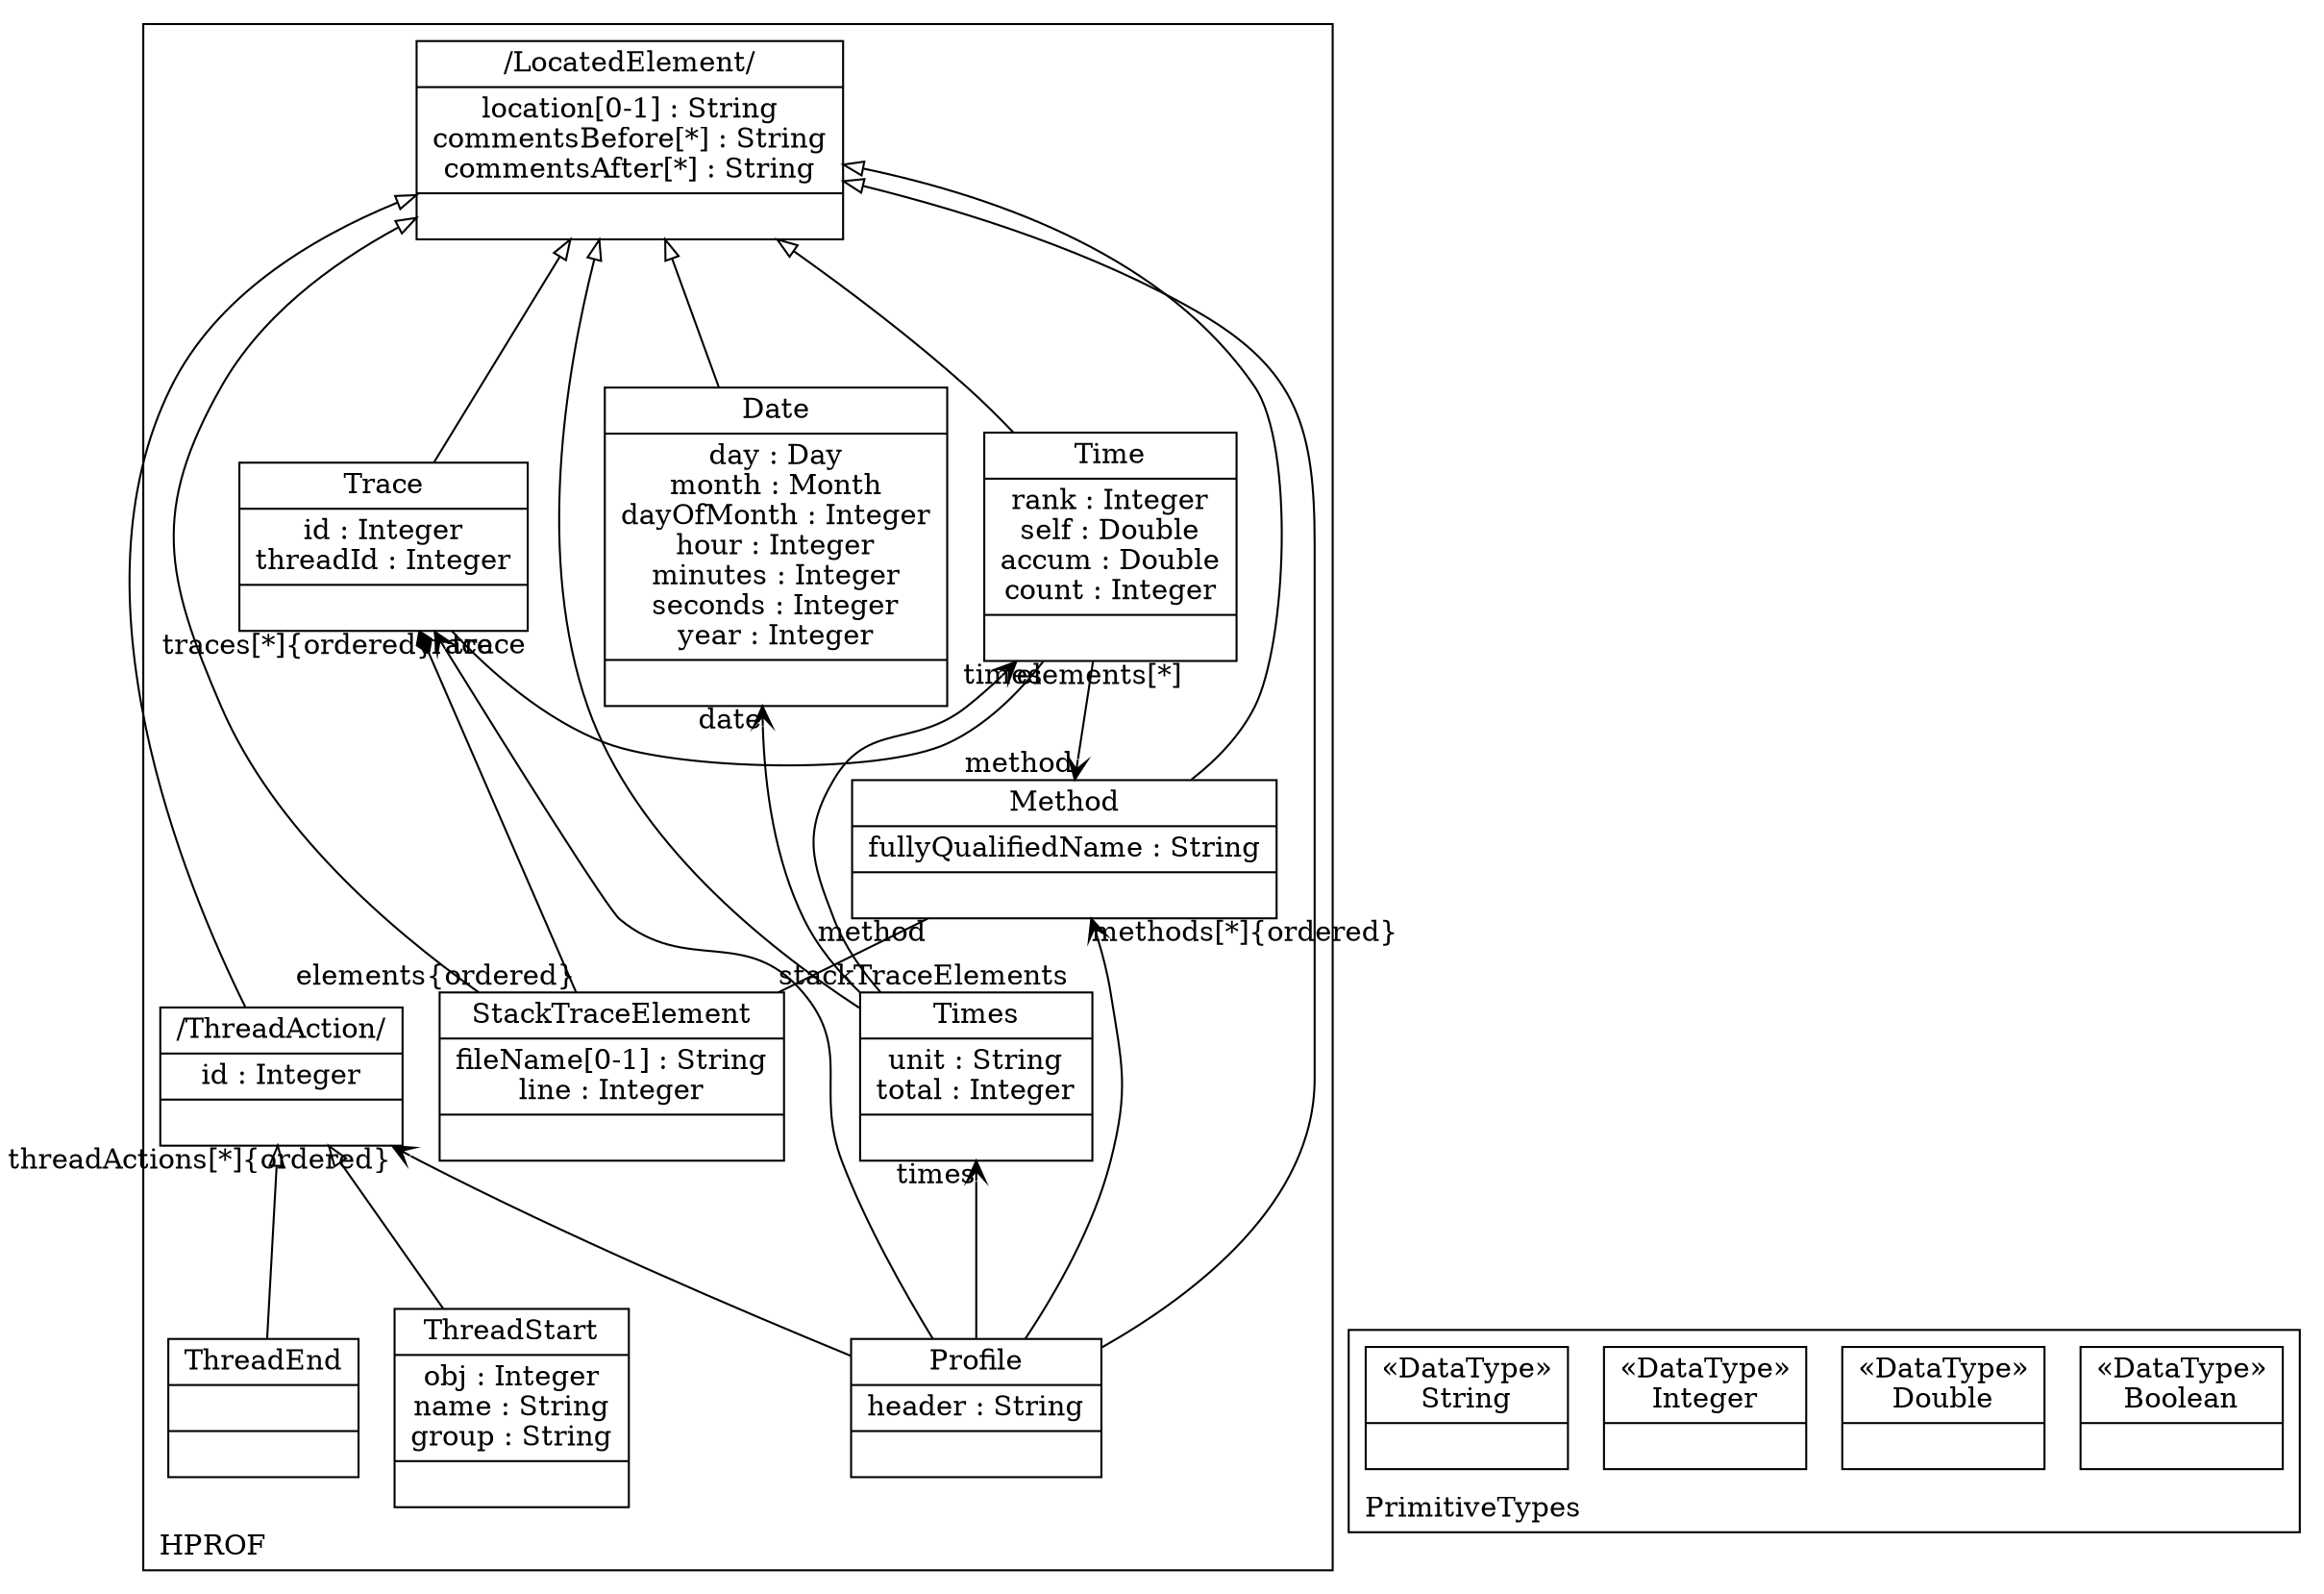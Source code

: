 digraph "KM3 Model in DOT" {
graph[rankdir=BT,labeljust=l,labelloc=t,nodeSep=0.75,compound=true];
 subgraph "cluster_HPROF"{
labelloc=t
color=black
label=HPROF
 node[shape=record];
LocatedElement[label="{/LocatedElement/|location[0-1] : String\ncommentsBefore[*] : String\ncommentsAfter[*] : String| }"]
;
 node[shape=record];
Profile[label="{Profile|header : String| }"]
 Profile->ThreadAction[arrowhead=vee,arrowtail=diamond,headlabel="threadActions[*]{ordered}",group=ThreadAction,minlen=2,constraint=true,]
 Profile->Trace[arrowhead=vee,arrowtail=diamond,headlabel="traces[*]{ordered}",group=Trace,minlen=2,constraint=true,]
 Profile->Times[arrowhead=vee,arrowtail=diamond,headlabel="times",group=Times,minlen=2,constraint=true,]
 Profile->Method[arrowhead=vee,arrowtail=diamond,headlabel="methods[*]{ordered}",group=Method,minlen=2,constraint=true,]
 Profile->LocatedElement[arrowhead=onormal,group=LocatedElement,minlen=2,constraint=true,]
;
 node[shape=record];
Method[label="{Method|fullyQualifiedName : String| }"]
 Method->LocatedElement[arrowhead=onormal,group=LocatedElement,minlen=2,constraint=true,]
;
 node[shape=record];
ThreadAction[label="{/ThreadAction/|id : Integer| }"]
 ThreadAction->LocatedElement[arrowhead=onormal,group=LocatedElement,minlen=2,constraint=true,]
;
 node[shape=record];
ThreadStart[label="{ThreadStart|obj : Integer\nname : String\ngroup : String| }"]
 ThreadStart->ThreadAction[arrowhead=onormal,group=ThreadAction,minlen=2,constraint=true,]
;
 node[shape=record];
ThreadEnd[label="{ThreadEnd| | }"]
 ThreadEnd->ThreadAction[arrowhead=onormal,group=ThreadAction,minlen=2,constraint=true,]
;
 node[shape=record];
Trace[label="{Trace|id : Integer\nthreadId : Integer| }"]
 Trace->LocatedElement[arrowhead=onormal,group=LocatedElement,minlen=2,constraint=true,]
;
 node[shape=record];
StackTraceElement[label="{StackTraceElement|fileName[0-1] : String\nline : Integer| }"]
 StackTraceElement->Method[arrowhead=none,arrowtail=none,headlabel="method",taillabel="stackTraceElements",group=Method,minlen=2,constraint=false,]
 StackTraceElement->Trace[arrowhead=diamond,arrowtail=none,headlabel="trace",taillabel="elements{ordered}",group=Trace,minlen=2,constraint=true,]
 StackTraceElement->LocatedElement[arrowhead=onormal,group=LocatedElement,minlen=2,constraint=true,]
;
 node[shape=record];
Times[label="{Times|unit : String\ntotal : Integer| }"]
 Times->Date[arrowhead=vee,arrowtail=diamond,headlabel="date",group=Date,minlen=2,constraint=true,]
 Times->Time[arrowhead=vee,arrowtail=diamond,headlabel="elements[*]",group=Time,minlen=2,constraint=true,]
 Times->LocatedElement[arrowhead=onormal,group=LocatedElement,minlen=2,constraint=true,]
;
 node[shape=record];
Time[label="{Time|rank : Integer\nself : Double\naccum : Double\ncount : Integer| }"]
 Time->Trace[arrowhead=none,arrowtail=none,headlabel="trace",taillabel="times",group=Trace,minlen=2,constraint=false,]
 Time->Method[arrowhead=vee,arrowtail=none,headlabel="method",group=Method,minlen=2,constraint=false,]
 Time->LocatedElement[arrowhead=onormal,group=LocatedElement,minlen=2,constraint=true,]
;
 node[shape=record];
Date[label="{Date|day : Day\nmonth : Month\ndayOfMonth : Integer\nhour : Integer\nminutes : Integer\nseconds : Integer\nyear : Integer| }"]
 Date->LocatedElement[arrowhead=onormal,group=LocatedElement,minlen=2,constraint=true,]
;

} subgraph "cluster_PrimitiveTypes"{
labelloc=t
color=black
label=PrimitiveTypes
 node[shape=record];
Boolean[label="{&#171;DataType&#187;\nBoolean|}"]
;
 node[shape=record];
Double[label="{&#171;DataType&#187;\nDouble|}"]
;
 node[shape=record];
Integer[label="{&#171;DataType&#187;\nInteger|}"]
;
 node[shape=record];
String[label="{&#171;DataType&#187;\nString|}"]
;

}
}